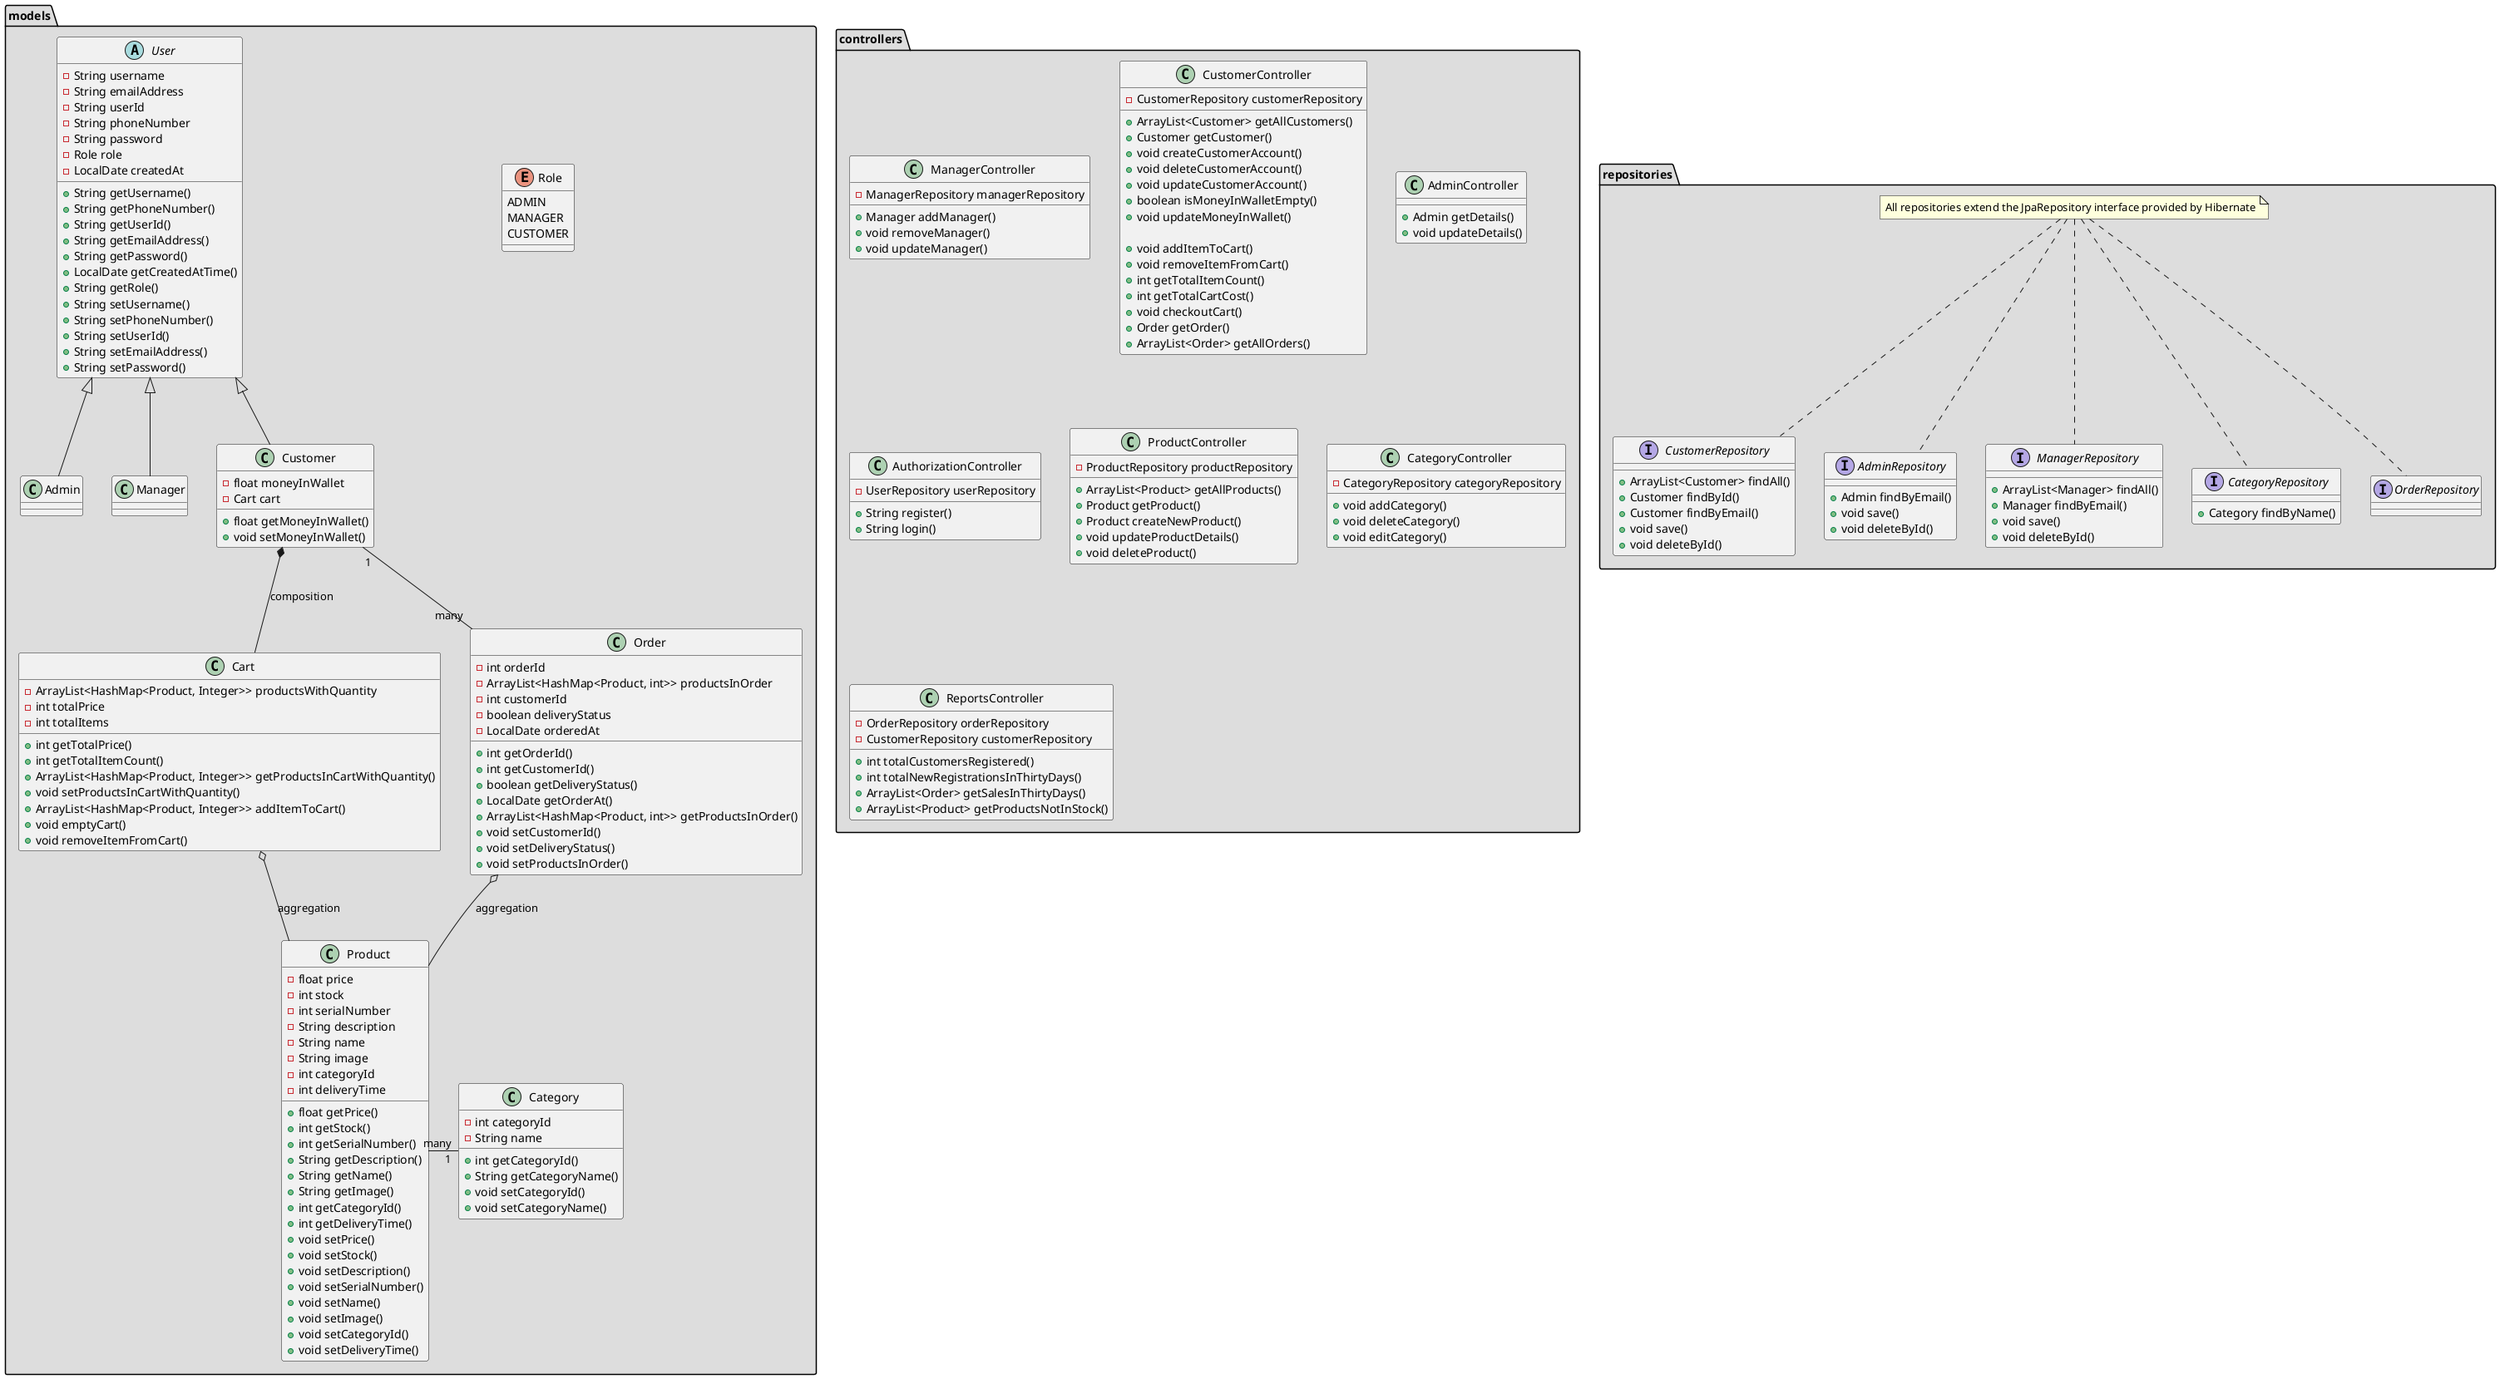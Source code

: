 @startuml Backend

' !theme mars from https://raw.githubusercontent.com/plantuml/plantuml/master/themes

' This is not gonna be a table
' Now probably it is a table

' TODO:Category and product association, Remove cart controller, Reports, Extend JPA Repository, Timestamps for user and orders and a reports contrloler with order repo

' TODO:Take a look at manager controller for getAll()

' *Entity classes
package models #DDDDDD {
  enum Role{
    ADMIN
    MANAGER
    CUSTOMER
  }

  abstract class User {
    -String username
    -String emailAddress
    -String userId
    -String phoneNumber
    -String password
    -Role role
    -LocalDate createdAt

    +String getUsername()
    +String getPhoneNumber()
    +String getUserId()
    +String getEmailAddress()
    +String getPassword()
    +LocalDate getCreatedAtTime()
    +String getRole()
    +String setUsername()
    +String setPhoneNumber()
    +String setUserId()
    +String setEmailAddress()
    +String setPassword()
  }

  class Admin Extends User{
  }

  class Manager Extends User{
  }

  class Customer Extends User{
    -float moneyInWallet
    -Cart cart

    +float getMoneyInWallet()
    +void setMoneyInWallet()
  }

  class Product{
    -float price
    -int stock
    -int serialNumber
    -String description
    -String name
    -String image
    -int categoryId
    -int deliveryTime

    +float getPrice()
    +int getStock()
    +int getSerialNumber()
    +String getDescription()
    +String getName()
    +String getImage()
    +int getCategoryId()
    +int getDeliveryTime()
    +void setPrice()
    +void setStock()
    +void setDescription()
    +void setSerialNumber()
    +void setName()
    +void setImage()
    +void setCategoryId()
    +void setDeliveryTime()
  }

  ' This is is gonna be a table too
  class Category{
    -int categoryId
    -String name
    +int getCategoryId()
    +String getCategoryName()
    +void setCategoryId()
    +void setCategoryName()
  }

  class Cart {
    -ArrayList<HashMap<Product, Integer>> productsWithQuantity
    -int totalPrice
    -int totalItems
    +int getTotalPrice()
    +int getTotalItemCount()
    +ArrayList<HashMap<Product, Integer>> getProductsInCartWithQuantity()
    +void setProductsInCartWithQuantity()
    +ArrayList<HashMap<Product, Integer>> addItemToCart()
    +void emptyCart()
    +void removeItemFromCart()
  }

  ' TODO:Order class
  ' Order
  class Order{
    -int orderId
    -ArrayList<HashMap<Product, int>> productsInOrder
    -int customerId
    -boolean deliveryStatus
    -LocalDate orderedAt

    +int getOrderId()
    +int getCustomerId()
    +boolean getDeliveryStatus()
    +LocalDate getOrderAt()
    +ArrayList<HashMap<Product, int>> getProductsInOrder()
    +void setCustomerId()
    +void setDeliveryStatus()
    +void setProductsInOrder()
  }
}

' *Repositories
' This extends JPA repository
package repositories #DDDDDD{

  note  "All repositories extend the JpaRepository interface provided by Hibernate" as n1

  interface CustomerRepository{
    +ArrayList<Customer> findAll()
    +Customer findById()
    +Customer findByEmail()
    +void save()
    +void deleteById()
    ' +void addItemToCart()
    ' +void removeItemFromCart()
    ' +int getTotalItemCount()
    ' +int getTotalCartCost()
    ' +boolean isMoneyInWalletEmpty()
    ' +void updateMoneyInWallet()
    ' +Order getOrder()
    ' +ArrayList<Order> getAllOrders()
  }

  interface AdminRepository {
    +Admin findByEmail()
    +void save()
    +void deleteById()
  }

  interface ManagerRepository{
    +ArrayList<Manager> findAll()
    +Manager findByEmail()
    +void save()
    +void deleteById()

  }

  ' interface CartRepository {
  '   +Cart getCart()
  '   +int getTotalPrice()
  '   +int getTotalItemCount()
  '   +void addItemToCart()
  '   +void removeItemFromCart()
  '   +void emptyCart()
  ' }

  interface CategoryRepository{
    +Category findByName()
  }

  interface OrderRepository{

  }

  n1 .. OrderRepository
  n1 .. CategoryRepository
  n1 .. ManagerRepository
  n1 .. AdminRepository
  n1 .. CustomerRepository
}

' *Controllers
package controllers #DDDDDD {
  class ManagerController {
    -ManagerRepository managerRepository

    +Manager addManager()
    +void removeManager()
    +void updateManager()
  }

  class CustomerController {
    -CustomerRepository customerRepository

    +ArrayList<Customer> getAllCustomers()
    +Customer getCustomer()
    +void createCustomerAccount()
    +void deleteCustomerAccount()
    +void updateCustomerAccount()
    +boolean isMoneyInWalletEmpty()
    +void updateMoneyInWallet()

    +void addItemToCart()
    +void removeItemFromCart()
    +int getTotalItemCount()
    +int getTotalCartCost()
    +void checkoutCart()


    +Order getOrder()
    +ArrayList<Order> getAllOrders()
  }

  class AdminController {
    +Admin getDetails()
    +void updateDetails()
  }

  ' TODO:Auth class
  class AuthorizationController{
    -UserRepository userRepository

    +String register()
    +String login()
  }

  class ProductController{
    -ProductRepository productRepository

    +ArrayList<Product> getAllProducts()
    +Product getProduct()
    +Product createNewProduct()
    +void updateProductDetails()
    +void deleteProduct()
  }

  class CategoryController{
    -CategoryRepository categoryRepository

    +void addCategory()
    +void deleteCategory()
    +void editCategory()
  }

  class ReportsController{
    -OrderRepository orderRepository
    -CustomerRepository customerRepository

    +int totalCustomersRegistered()
    +int totalNewRegistrationsInThirtyDays()
    +ArrayList<Order> getSalesInThirtyDays()
    +ArrayList<Product> getProductsNotInStock()
  }

  ' class CartController {
  '   -CartRepository CartRepository

  '   +Cart getCart()
  '   +int getTotalPrice()
  '   +int getTotalItemCount()
  '   +void addItemToCart()
  '   +void removeItemFromCart()
  '   +void emptyCart()
  ' }

}

' Relations
Customer *-- Cart : composition
Product "many" - "1" Category
Customer "1" -- "many" Order
Cart o-- Product : aggregation
Order o-- Product : aggregation
@enduml